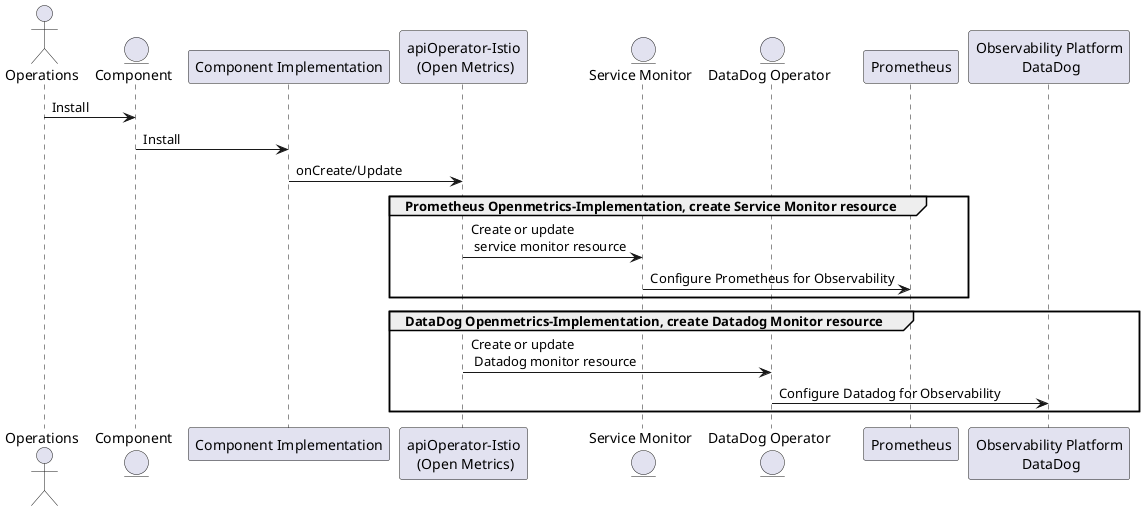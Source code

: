 @startuml

actor Operations
entity Component
participant "Component Implementation" as ComponentImplementation
participant "apiOperator-Istio\n (Open Metrics)"
entity "Service Monitor"
entity "DataDog Operator" as DataDogOperator
participant Prometheus
participant "Observability Platform\n DataDog"

Component <- Operations : Install
Component -> ComponentImplementation : Install
ComponentImplementation -> "apiOperator-Istio\n (Open Metrics)": onCreate/Update
group Prometheus Openmetrics-Implementation, create Service Monitor resource
    "apiOperator-Istio\n (Open Metrics)" -> "Service Monitor": Create or update\n service monitor resource
    "Service Monitor"-> Prometheus: Configure Prometheus for Observability
end
group DataDog Openmetrics-Implementation, create Datadog Monitor resource
   "apiOperator-Istio\n (Open Metrics)" -> DataDogOperator: Create or update\n Datadog monitor resource
    DataDogOperator-> "Observability Platform\n DataDog" : Configure Datadog for Observability
end 

@enduml